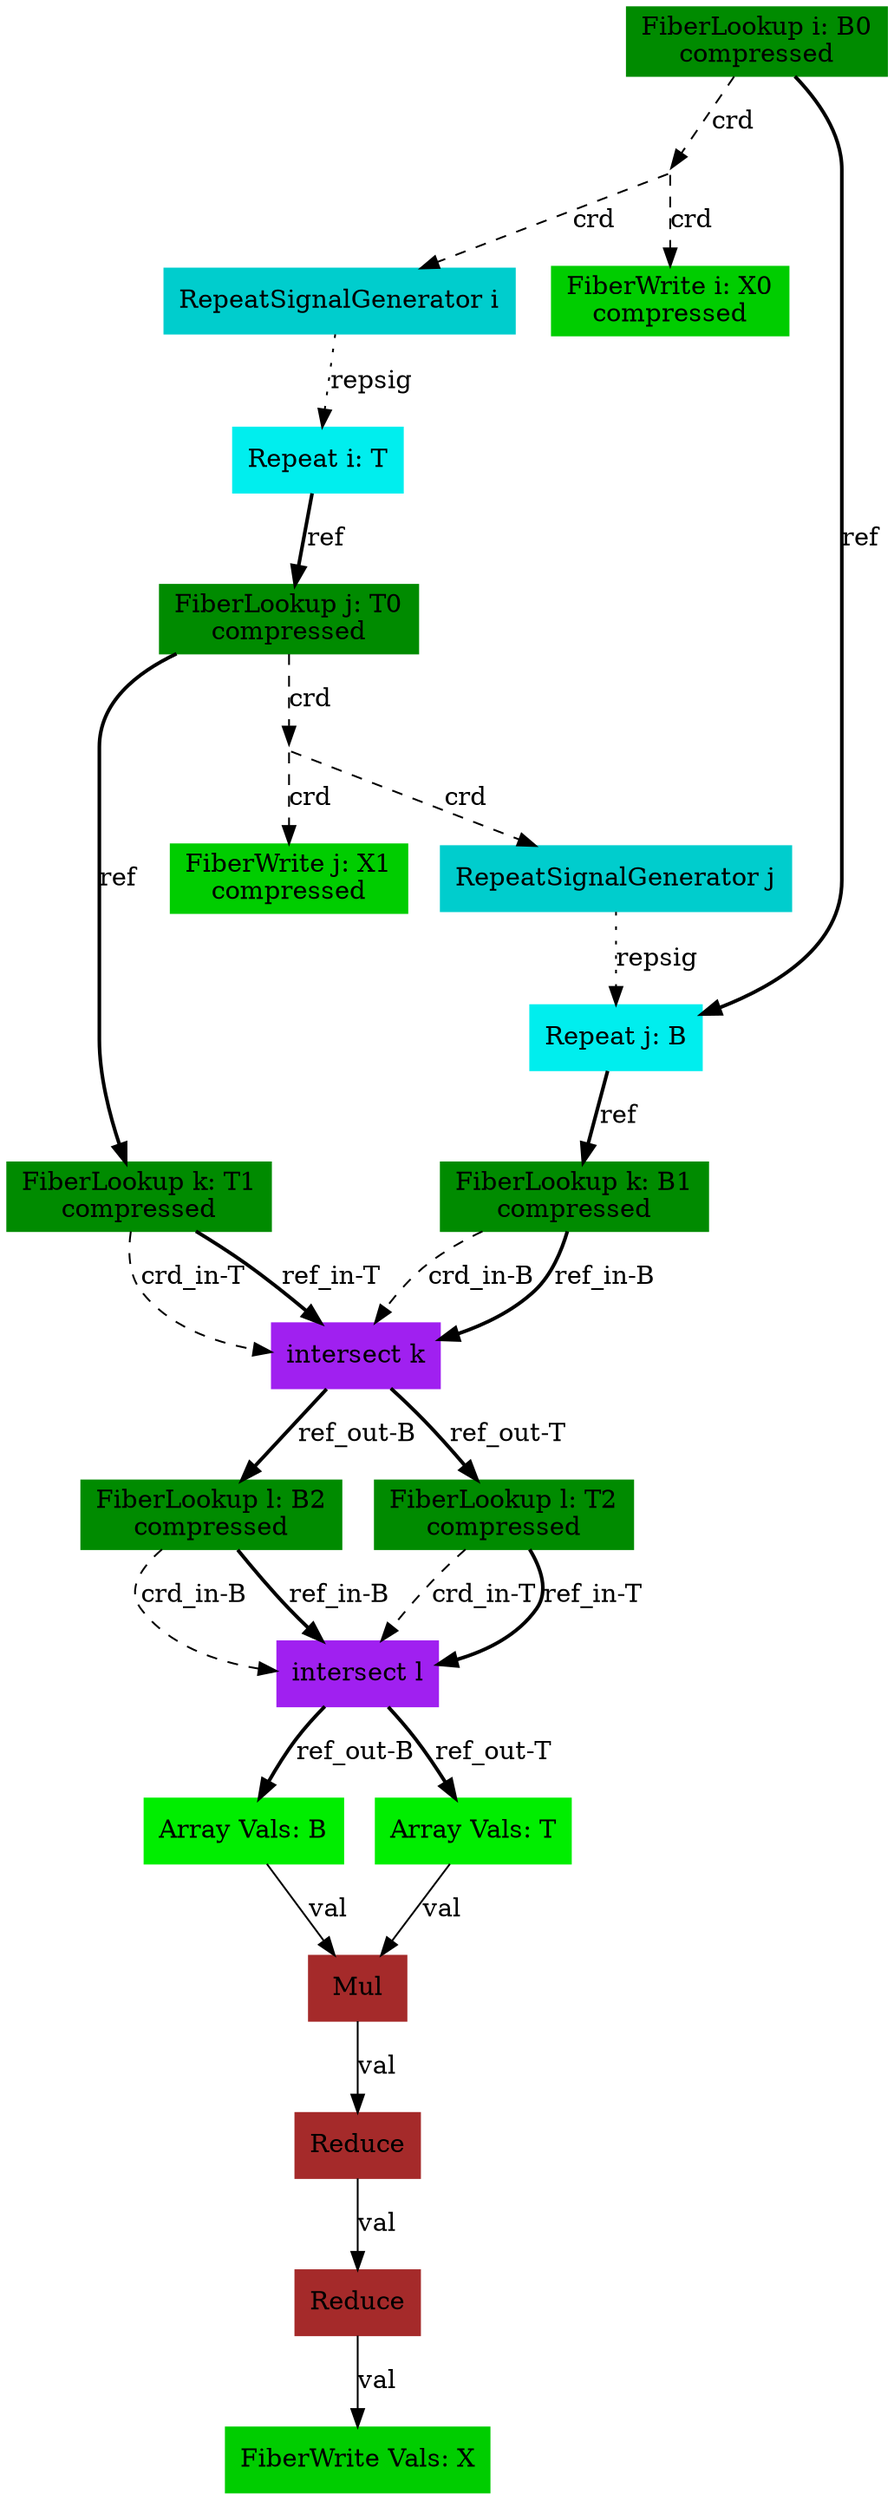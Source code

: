 digraph SAM {
    comment="X=ss01,B=sss012,T=sss012"
    21 [comment="type=fiberlookup,index=i,tensor=B,mode=0,format=compressed,src=true,root=true" label="FiberLookup i: B0\ncompressed" color=green4 shape=box style=filled type="fiberlookup" index="i" tensor="B" mode="0" format="compressed" src="true" root="true"]
    20 [comment="type=broadcast" shape=point style=invis type="broadcast"]
    2 [comment="type=fiberwrite,index=i,tensor=X,mode=0,format=compressed,segsize=2,crdsize=B0_dim,sink=true" label="FiberWrite i: X0\ncompressed" color=green3 shape=box style=filled type="fiberwrite" index="i" tensor="X" mode="0" format="compressed" segsize="2" crdsize="B0_dim" sink="true"]
    19 [comment="type=repsiggen,index=i" label="RepeatSignalGenerator i" color=cyan3 shape=box style=filled type="repsiggen" index="i"]
    18 [comment="type=repeat,index=i,tensor=T,root=true" label="Repeat i: T" color=cyan2 shape=box style=filled type="repeat" index="i" tensor="T" root="true"]
    17 [comment="type=fiberlookup,index=j,tensor=T,mode=0,format=compressed,src=true,root=false" label="FiberLookup j: T0\ncompressed" color=green4 shape=box style=filled type="fiberlookup" index="j" tensor="T" mode="0" format="compressed" src="true" root="false"]
    16 [comment="type=broadcast" shape=point style=invis type="broadcast"]
    1 [comment="type=fiberwrite,index=j,tensor=X,mode=1,format=compressed,segsize=B0_dim+1,crdsize=B0_dim*T0_dim,sink=true" label="FiberWrite j: X1\ncompressed" color=green3 shape=box style=filled type="fiberwrite" index="j" tensor="X" mode="1" format="compressed" segsize="B0_dim+1" crdsize="B0_dim*T0_dim" sink="true"]
    15 [comment="type=repsiggen,index=j" label="RepeatSignalGenerator j" color=cyan3 shape=box style=filled type="repsiggen" index="j"]
    14 [comment="type=repeat,index=j,tensor=B,root=false" label="Repeat j: B" color=cyan2 shape=box style=filled type="repeat" index="j" tensor="B" root="false"]
    12 [comment="type=fiberlookup,index=k,tensor=B,mode=1,format=compressed,src=true,root=false" label="FiberLookup k: B1\ncompressed" color=green4 shape=box style=filled type="fiberlookup" index="k" tensor="B" mode="1" format="compressed" src="true" root="false"]
    11 [comment="type=intersect,index=k" label="intersect k" color=purple shape=box style=filled type="intersect" index="k"]
    9 [comment="type=fiberlookup,index=l,tensor=B,mode=2,format=compressed,src=true,root=false" label="FiberLookup l: B2\ncompressed" color=green4 shape=box style=filled type="fiberlookup" index="l" tensor="B" mode="2" format="compressed" src="true" root="false"]
    8 [comment="type=intersect,index=l" label="intersect l" color=purple shape=box style=filled type="intersect" index="l"]
    6 [comment="type=arrayvals,tensor=B" label="Array Vals: B" color=green2 shape=box style=filled type="arrayvals" tensor="B"]
    5 [comment="type=mul" label="Mul" color=brown shape=box style=filled type="mul"]
    4 [comment="type=reduce" label="Reduce" color=brown shape=box style=filled type="reduce"]
    3 [comment="type=reduce" label="Reduce" color=brown shape=box style=filled type="reduce"]
    0 [comment="type=fiberwrite,mode=vals,tensor=X,size=1*B0_dim*T0_dim,sink=true" label="FiberWrite Vals: X" color=green3 shape=box style=filled type="fiberwrite" tensor="X" mode="vals" size="1*B0_dim*T0_dim" sink="true"]
    7 [comment="type=arrayvals,tensor=T" label="Array Vals: T" color=green2 shape=box style=filled type="arrayvals" tensor="T"]
    10 [comment="type=fiberlookup,index=l,tensor=T,mode=2,format=compressed,src=true,root=false" label="FiberLookup l: T2\ncompressed" color=green4 shape=box style=filled type="fiberlookup" index="l" tensor="T" mode="2" format="compressed" src="true" root="false"]
    13 [comment="type=fiberlookup,index=k,tensor=T,mode=1,format=compressed,src=true,root=false" label="FiberLookup k: T1\ncompressed" color=green4 shape=box style=filled type="fiberlookup" index="k" tensor="T" mode="1" format="compressed" src="true" root="false"]
    21 -> 20 [label="crd" style=dashed type="crd" comment=""]
    20 -> 2 [label="crd" style=dashed type="crd"]
    20 -> 19 [label="crd" style=dashed type="crd"]
    19 -> 18 [label="repsig" style=dotted type="repsig"]
    18 -> 17 [label="ref" style=bold type="ref"]
    17 -> 16 [label="crd" style=dashed type="crd" comment=""]
    16 -> 1 [label="crd" style=dashed type="crd"]
    16 -> 15 [label="crd" style=dashed type="crd"]
    15 -> 14 [label="repsig" style=dotted type="repsig"]
    14 -> 12 [label="ref" style=bold type="ref"]
    12 -> 11 [label="crd_in-B" style=dashed type="crd" comment="in-B"]
    11 -> 9 [label="ref_out-B" style=bold type="ref" comment="out-B"]
    9 -> 8 [label="crd_in-B" style=dashed type="crd" comment="in-B"]
    8 -> 6 [label="ref_out-B" style=bold type="ref" comment="out-B"]
    6 -> 5 [label="val" type="val"]
    5 -> 4 [label="val" type="val"]
    4 -> 3 [label="val" type="val"]
    3 -> 0 [label="val" type="val"]
    8 -> 7 [label="ref_out-T" style=bold type="ref" comment="out-T"]
    7 -> 5 [label="val" type="val"]
    9 -> 8 [label="ref_in-B" style=bold type="ref" comment="in-B"]
    11 -> 10 [label="ref_out-T" style=bold type="ref" comment="out-T"]
    10 -> 8 [label="crd_in-T" style=dashed type="crd" comment="in-T"]
    10 -> 8 [label="ref_in-T" style=bold type="ref" comment="in-T"]
    12 -> 11 [label="ref_in-B" style=bold type="ref" comment="in-B"]
    17 -> 13 [label="ref" style=bold type="ref" comment=""]
    13 -> 11 [label="crd_in-T" style=dashed type="crd" comment="in-T"]
    13 -> 11 [label="ref_in-T" style=bold type="ref" comment="in-T"]
    21 -> 14 [label="ref" style=bold type="ref" comment=""]
}
